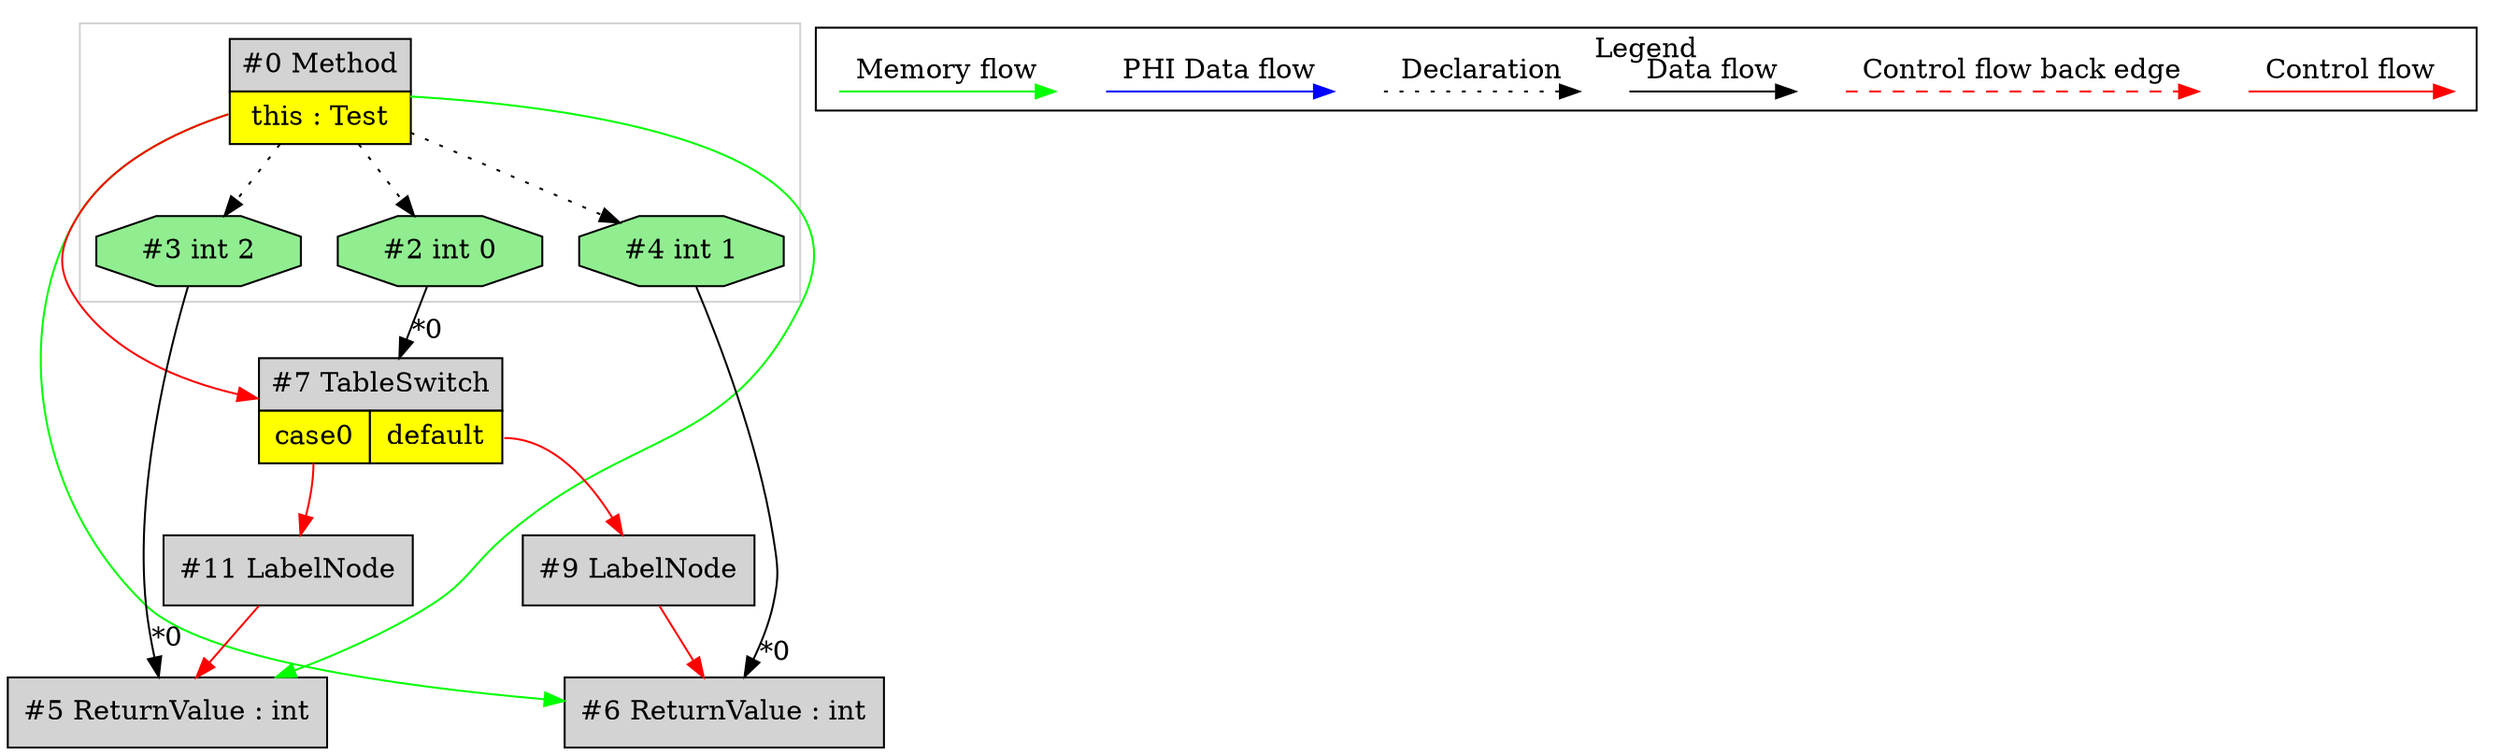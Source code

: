 digraph {
 node0[margin="0", label=<<table border="0" cellborder="1" cellspacing="0" cellpadding="5"><tr><td colspan="1">#0 Method</td></tr><tr><td port="prj1" bgcolor="yellow">this : Test</td></tr></table>>,shape=none, fillcolor=lightgrey, style=filled];
 node4[label="#4 int 1",shape=octagon, fillcolor=lightgreen, style=filled];
 node0 -> node4[style=dotted];
 node6[label="#6 ReturnValue : int",shape=box, fillcolor=lightgrey, style=filled];
 node4 -> node6[headlabel="*0", labeldistance=2];
 node9 -> node6[labeldistance=2, color=red, fontcolor=red];
 node0 -> node6[labeldistance=2, color=green, constraint=false];
 node9[label="#9 LabelNode",shape=box, fillcolor=lightgrey, style=filled];
 node7:prj8 -> node9[labeldistance=2, color=red, fontcolor=red];
 node7[margin="0", label=<<table border="0" cellborder="1" cellspacing="0" cellpadding="5"><tr><td colspan="2">#7 TableSwitch</td></tr><tr><td port="prj10" bgcolor="yellow">case0</td><td port="prj8" bgcolor="yellow">default</td></tr></table>>,shape=none, fillcolor=lightgrey, style=filled];
 node2 -> node7[headlabel="*0", labeldistance=2];
 node0 -> node7[labeldistance=2, color=red, fontcolor=red];
 node2[label="#2 int 0",shape=octagon, fillcolor=lightgreen, style=filled];
 node0 -> node2[style=dotted];
 node11[label="#11 LabelNode",shape=box, fillcolor=lightgrey, style=filled];
 node7:prj10 -> node11[labeldistance=2, color=red, fontcolor=red];
 node5[label="#5 ReturnValue : int",shape=box, fillcolor=lightgrey, style=filled];
 node3 -> node5[headlabel="*0", labeldistance=2];
 node11 -> node5[labeldistance=2, color=red, fontcolor=red];
 node0 -> node5[labeldistance=2, color=green, constraint=false];
 node3[label="#3 int 2",shape=octagon, fillcolor=lightgreen, style=filled];
 node0 -> node3[style=dotted];
 subgraph cluster_0 {
  color=lightgray;
  node0;
  node2;
  node3;
  node4;
 }
 subgraph cluster_000 {
  label = "Legend";
  node [shape=point]
  {
   rank=same;
   c0 [style = invis];
   c1 [style = invis];
   c2 [style = invis];
   c3 [style = invis];
   d0 [style = invis];
   d1 [style = invis];
   d2 [style = invis];
   d3 [style = invis];
   d4 [style = invis];
   d5 [style = invis];
   d6 [style = invis];
   d7 [style = invis];
  }
  c0 -> c1 [label="Control flow", style=solid, color=red]
  c2 -> c3 [label="Control flow back edge", style=dashed, color=red]
  d0 -> d1 [label="Data flow"]
  d2 -> d3 [label="Declaration", style=dotted]
  d4 -> d5 [label="PHI Data flow", color=blue]
  d6 -> d7 [label="Memory flow", color=green]
 }

}
